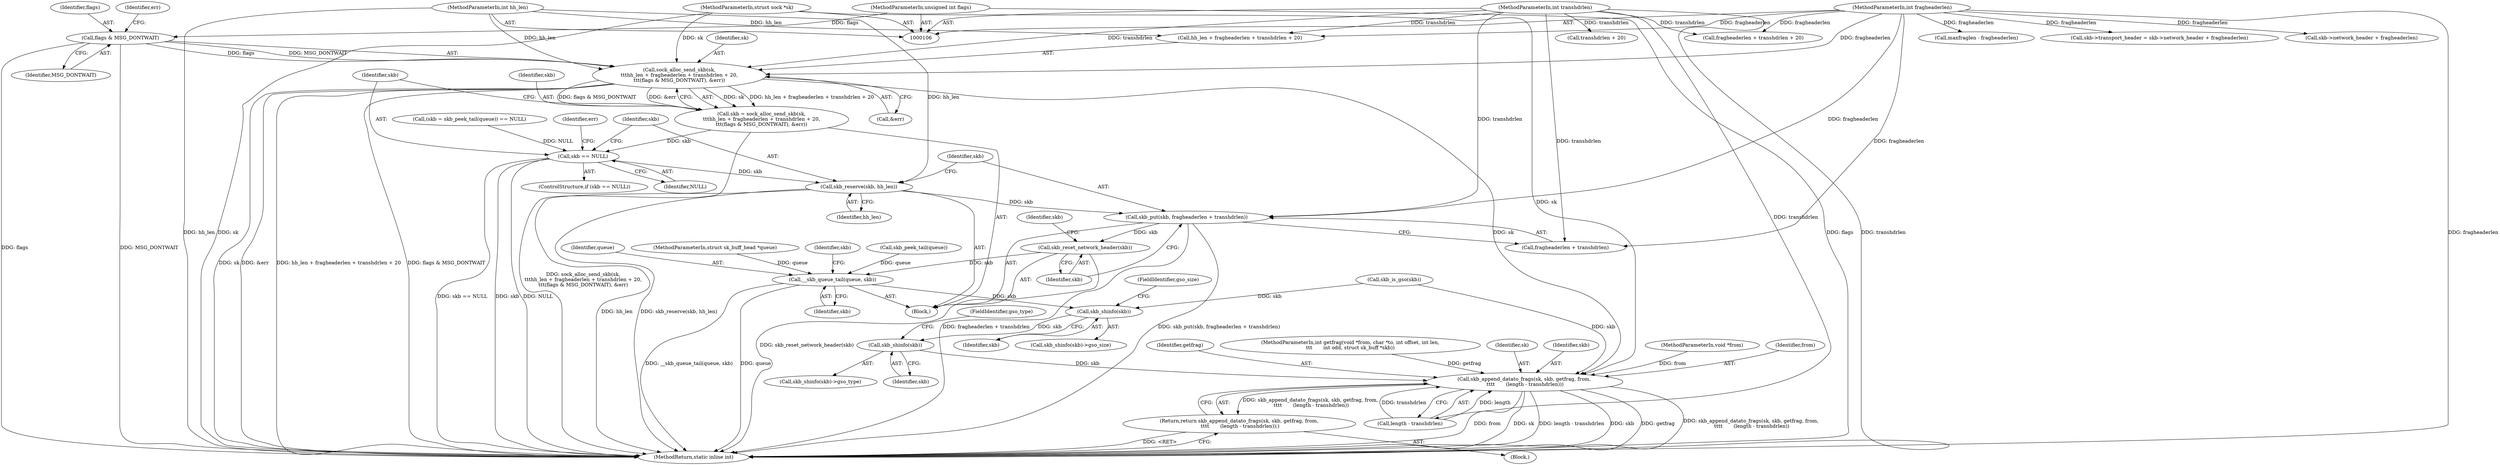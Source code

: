 digraph "0_linux_e93b7d748be887cd7639b113ba7d7ef792a7efb9@API" {
"1000130" [label="(Call,sock_alloc_send_skb(sk,\n\t\t\thh_len + fragheaderlen + transhdrlen + 20,\n\t\t\t(flags & MSG_DONTWAIT), &err))"];
"1000107" [label="(MethodParameterIn,struct sock *sk)"];
"1000112" [label="(MethodParameterIn,int hh_len)"];
"1000113" [label="(MethodParameterIn,int fragheaderlen)"];
"1000114" [label="(MethodParameterIn,int transhdrlen)"];
"1000139" [label="(Call,flags & MSG_DONTWAIT)"];
"1000116" [label="(MethodParameterIn,unsigned int flags)"];
"1000128" [label="(Call,skb = sock_alloc_send_skb(sk,\n\t\t\thh_len + fragheaderlen + transhdrlen + 20,\n\t\t\t(flags & MSG_DONTWAIT), &err))"];
"1000145" [label="(Call,skb == NULL)"];
"1000150" [label="(Call,skb_reserve(skb, hh_len))"];
"1000153" [label="(Call,skb_put(skb, fragheaderlen + transhdrlen))"];
"1000158" [label="(Call,skb_reset_network_header(skb))"];
"1000174" [label="(Call,__skb_queue_tail(queue, skb))"];
"1000190" [label="(Call,skb_shinfo(skb))"];
"1000198" [label="(Call,skb_shinfo(skb))"];
"1000204" [label="(Call,skb_append_datato_frags(sk, skb, getfrag, from,\n \t\t\t\t       (length - transhdrlen)))"];
"1000203" [label="(Return,return skb_append_datato_frags(sk, skb, getfrag, from,\n \t\t\t\t       (length - transhdrlen));)"];
"1000110" [label="(MethodParameterIn,void *from)"];
"1000199" [label="(Identifier,skb)"];
"1000159" [label="(Identifier,skb)"];
"1000128" [label="(Call,skb = sock_alloc_send_skb(sk,\n\t\t\thh_len + fragheaderlen + transhdrlen + 20,\n\t\t\t(flags & MSG_DONTWAIT), &err))"];
"1000208" [label="(Identifier,from)"];
"1000212" [label="(MethodReturn,static inline int)"];
"1000113" [label="(MethodParameterIn,int fragheaderlen)"];
"1000158" [label="(Call,skb_reset_network_header(skb))"];
"1000162" [label="(Identifier,skb)"];
"1000142" [label="(Call,&err)"];
"1000174" [label="(Call,__skb_queue_tail(queue, skb))"];
"1000112" [label="(MethodParameterIn,int hh_len)"];
"1000153" [label="(Call,skb_put(skb, fragheaderlen + transhdrlen))"];
"1000107" [label="(MethodParameterIn,struct sock *sk)"];
"1000151" [label="(Identifier,skb)"];
"1000147" [label="(Identifier,NULL)"];
"1000207" [label="(Identifier,getfrag)"];
"1000116" [label="(MethodParameterIn,unsigned int flags)"];
"1000189" [label="(Call,skb_shinfo(skb)->gso_size)"];
"1000130" [label="(Call,sock_alloc_send_skb(sk,\n\t\t\thh_len + fragheaderlen + transhdrlen + 20,\n\t\t\t(flags & MSG_DONTWAIT), &err))"];
"1000124" [label="(Call,skb_peek_tail(queue))"];
"1000131" [label="(Identifier,sk)"];
"1000175" [label="(Identifier,queue)"];
"1000197" [label="(Call,skb_shinfo(skb)->gso_type)"];
"1000160" [label="(Call,skb->transport_header = skb->network_header + fragheaderlen)"];
"1000109" [label="(MethodParameterIn,int getfrag(void *from, char *to, int offset, int len,\n\t\t\t       int odd, struct sk_buff *skb))"];
"1000164" [label="(Call,skb->network_header + fragheaderlen)"];
"1000191" [label="(Identifier,skb)"];
"1000154" [label="(Identifier,skb)"];
"1000132" [label="(Call,hh_len + fragheaderlen + transhdrlen + 20)"];
"1000127" [label="(Block,)"];
"1000141" [label="(Identifier,MSG_DONTWAIT)"];
"1000155" [label="(Call,fragheaderlen + transhdrlen)"];
"1000190" [label="(Call,skb_shinfo(skb))"];
"1000203" [label="(Return,return skb_append_datato_frags(sk, skb, getfrag, from,\n \t\t\t\t       (length - transhdrlen));)"];
"1000152" [label="(Identifier,hh_len)"];
"1000139" [label="(Call,flags & MSG_DONTWAIT)"];
"1000176" [label="(Identifier,skb)"];
"1000204" [label="(Call,skb_append_datato_frags(sk, skb, getfrag, from,\n \t\t\t\t       (length - transhdrlen)))"];
"1000193" [label="(Call,maxfraglen - fragheaderlen)"];
"1000140" [label="(Identifier,flags)"];
"1000145" [label="(Call,skb == NULL)"];
"1000134" [label="(Call,fragheaderlen + transhdrlen + 20)"];
"1000136" [label="(Call,transhdrlen + 20)"];
"1000149" [label="(Identifier,err)"];
"1000192" [label="(FieldIdentifier,gso_size)"];
"1000117" [label="(Block,)"];
"1000143" [label="(Identifier,err)"];
"1000121" [label="(Call,(skb = skb_peek_tail(queue)) == NULL)"];
"1000129" [label="(Identifier,skb)"];
"1000144" [label="(ControlStructure,if (skb == NULL))"];
"1000114" [label="(MethodParameterIn,int transhdrlen)"];
"1000150" [label="(Call,skb_reserve(skb, hh_len))"];
"1000200" [label="(FieldIdentifier,gso_type)"];
"1000205" [label="(Identifier,sk)"];
"1000146" [label="(Identifier,skb)"];
"1000108" [label="(MethodParameterIn,struct sk_buff_head *queue)"];
"1000206" [label="(Identifier,skb)"];
"1000185" [label="(Identifier,skb)"];
"1000198" [label="(Call,skb_shinfo(skb))"];
"1000209" [label="(Call,length - transhdrlen)"];
"1000179" [label="(Call,skb_is_gso(skb))"];
"1000130" -> "1000128"  [label="AST: "];
"1000130" -> "1000142"  [label="CFG: "];
"1000131" -> "1000130"  [label="AST: "];
"1000132" -> "1000130"  [label="AST: "];
"1000139" -> "1000130"  [label="AST: "];
"1000142" -> "1000130"  [label="AST: "];
"1000128" -> "1000130"  [label="CFG: "];
"1000130" -> "1000212"  [label="DDG: &err"];
"1000130" -> "1000212"  [label="DDG: hh_len + fragheaderlen + transhdrlen + 20"];
"1000130" -> "1000212"  [label="DDG: flags & MSG_DONTWAIT"];
"1000130" -> "1000212"  [label="DDG: sk"];
"1000130" -> "1000128"  [label="DDG: sk"];
"1000130" -> "1000128"  [label="DDG: hh_len + fragheaderlen + transhdrlen + 20"];
"1000130" -> "1000128"  [label="DDG: flags & MSG_DONTWAIT"];
"1000130" -> "1000128"  [label="DDG: &err"];
"1000107" -> "1000130"  [label="DDG: sk"];
"1000112" -> "1000130"  [label="DDG: hh_len"];
"1000113" -> "1000130"  [label="DDG: fragheaderlen"];
"1000114" -> "1000130"  [label="DDG: transhdrlen"];
"1000139" -> "1000130"  [label="DDG: flags"];
"1000139" -> "1000130"  [label="DDG: MSG_DONTWAIT"];
"1000130" -> "1000204"  [label="DDG: sk"];
"1000107" -> "1000106"  [label="AST: "];
"1000107" -> "1000212"  [label="DDG: sk"];
"1000107" -> "1000204"  [label="DDG: sk"];
"1000112" -> "1000106"  [label="AST: "];
"1000112" -> "1000212"  [label="DDG: hh_len"];
"1000112" -> "1000132"  [label="DDG: hh_len"];
"1000112" -> "1000150"  [label="DDG: hh_len"];
"1000113" -> "1000106"  [label="AST: "];
"1000113" -> "1000212"  [label="DDG: fragheaderlen"];
"1000113" -> "1000132"  [label="DDG: fragheaderlen"];
"1000113" -> "1000134"  [label="DDG: fragheaderlen"];
"1000113" -> "1000153"  [label="DDG: fragheaderlen"];
"1000113" -> "1000155"  [label="DDG: fragheaderlen"];
"1000113" -> "1000160"  [label="DDG: fragheaderlen"];
"1000113" -> "1000164"  [label="DDG: fragheaderlen"];
"1000113" -> "1000193"  [label="DDG: fragheaderlen"];
"1000114" -> "1000106"  [label="AST: "];
"1000114" -> "1000212"  [label="DDG: transhdrlen"];
"1000114" -> "1000132"  [label="DDG: transhdrlen"];
"1000114" -> "1000134"  [label="DDG: transhdrlen"];
"1000114" -> "1000136"  [label="DDG: transhdrlen"];
"1000114" -> "1000153"  [label="DDG: transhdrlen"];
"1000114" -> "1000155"  [label="DDG: transhdrlen"];
"1000114" -> "1000209"  [label="DDG: transhdrlen"];
"1000139" -> "1000141"  [label="CFG: "];
"1000140" -> "1000139"  [label="AST: "];
"1000141" -> "1000139"  [label="AST: "];
"1000143" -> "1000139"  [label="CFG: "];
"1000139" -> "1000212"  [label="DDG: MSG_DONTWAIT"];
"1000139" -> "1000212"  [label="DDG: flags"];
"1000116" -> "1000139"  [label="DDG: flags"];
"1000116" -> "1000106"  [label="AST: "];
"1000116" -> "1000212"  [label="DDG: flags"];
"1000128" -> "1000127"  [label="AST: "];
"1000129" -> "1000128"  [label="AST: "];
"1000146" -> "1000128"  [label="CFG: "];
"1000128" -> "1000212"  [label="DDG: sock_alloc_send_skb(sk,\n\t\t\thh_len + fragheaderlen + transhdrlen + 20,\n\t\t\t(flags & MSG_DONTWAIT), &err)"];
"1000128" -> "1000145"  [label="DDG: skb"];
"1000145" -> "1000144"  [label="AST: "];
"1000145" -> "1000147"  [label="CFG: "];
"1000146" -> "1000145"  [label="AST: "];
"1000147" -> "1000145"  [label="AST: "];
"1000149" -> "1000145"  [label="CFG: "];
"1000151" -> "1000145"  [label="CFG: "];
"1000145" -> "1000212"  [label="DDG: skb == NULL"];
"1000145" -> "1000212"  [label="DDG: skb"];
"1000145" -> "1000212"  [label="DDG: NULL"];
"1000121" -> "1000145"  [label="DDG: NULL"];
"1000145" -> "1000150"  [label="DDG: skb"];
"1000150" -> "1000127"  [label="AST: "];
"1000150" -> "1000152"  [label="CFG: "];
"1000151" -> "1000150"  [label="AST: "];
"1000152" -> "1000150"  [label="AST: "];
"1000154" -> "1000150"  [label="CFG: "];
"1000150" -> "1000212"  [label="DDG: hh_len"];
"1000150" -> "1000212"  [label="DDG: skb_reserve(skb, hh_len)"];
"1000150" -> "1000153"  [label="DDG: skb"];
"1000153" -> "1000127"  [label="AST: "];
"1000153" -> "1000155"  [label="CFG: "];
"1000154" -> "1000153"  [label="AST: "];
"1000155" -> "1000153"  [label="AST: "];
"1000159" -> "1000153"  [label="CFG: "];
"1000153" -> "1000212"  [label="DDG: fragheaderlen + transhdrlen"];
"1000153" -> "1000212"  [label="DDG: skb_put(skb, fragheaderlen + transhdrlen)"];
"1000153" -> "1000158"  [label="DDG: skb"];
"1000158" -> "1000127"  [label="AST: "];
"1000158" -> "1000159"  [label="CFG: "];
"1000159" -> "1000158"  [label="AST: "];
"1000162" -> "1000158"  [label="CFG: "];
"1000158" -> "1000212"  [label="DDG: skb_reset_network_header(skb)"];
"1000158" -> "1000174"  [label="DDG: skb"];
"1000174" -> "1000127"  [label="AST: "];
"1000174" -> "1000176"  [label="CFG: "];
"1000175" -> "1000174"  [label="AST: "];
"1000176" -> "1000174"  [label="AST: "];
"1000185" -> "1000174"  [label="CFG: "];
"1000174" -> "1000212"  [label="DDG: __skb_queue_tail(queue, skb)"];
"1000174" -> "1000212"  [label="DDG: queue"];
"1000124" -> "1000174"  [label="DDG: queue"];
"1000108" -> "1000174"  [label="DDG: queue"];
"1000174" -> "1000190"  [label="DDG: skb"];
"1000190" -> "1000189"  [label="AST: "];
"1000190" -> "1000191"  [label="CFG: "];
"1000191" -> "1000190"  [label="AST: "];
"1000192" -> "1000190"  [label="CFG: "];
"1000179" -> "1000190"  [label="DDG: skb"];
"1000190" -> "1000198"  [label="DDG: skb"];
"1000198" -> "1000197"  [label="AST: "];
"1000198" -> "1000199"  [label="CFG: "];
"1000199" -> "1000198"  [label="AST: "];
"1000200" -> "1000198"  [label="CFG: "];
"1000198" -> "1000204"  [label="DDG: skb"];
"1000204" -> "1000203"  [label="AST: "];
"1000204" -> "1000209"  [label="CFG: "];
"1000205" -> "1000204"  [label="AST: "];
"1000206" -> "1000204"  [label="AST: "];
"1000207" -> "1000204"  [label="AST: "];
"1000208" -> "1000204"  [label="AST: "];
"1000209" -> "1000204"  [label="AST: "];
"1000203" -> "1000204"  [label="CFG: "];
"1000204" -> "1000212"  [label="DDG: from"];
"1000204" -> "1000212"  [label="DDG: sk"];
"1000204" -> "1000212"  [label="DDG: length - transhdrlen"];
"1000204" -> "1000212"  [label="DDG: skb"];
"1000204" -> "1000212"  [label="DDG: getfrag"];
"1000204" -> "1000212"  [label="DDG: skb_append_datato_frags(sk, skb, getfrag, from,\n \t\t\t\t       (length - transhdrlen))"];
"1000204" -> "1000203"  [label="DDG: skb_append_datato_frags(sk, skb, getfrag, from,\n \t\t\t\t       (length - transhdrlen))"];
"1000179" -> "1000204"  [label="DDG: skb"];
"1000109" -> "1000204"  [label="DDG: getfrag"];
"1000110" -> "1000204"  [label="DDG: from"];
"1000209" -> "1000204"  [label="DDG: length"];
"1000209" -> "1000204"  [label="DDG: transhdrlen"];
"1000203" -> "1000117"  [label="AST: "];
"1000212" -> "1000203"  [label="CFG: "];
"1000203" -> "1000212"  [label="DDG: <RET>"];
}
